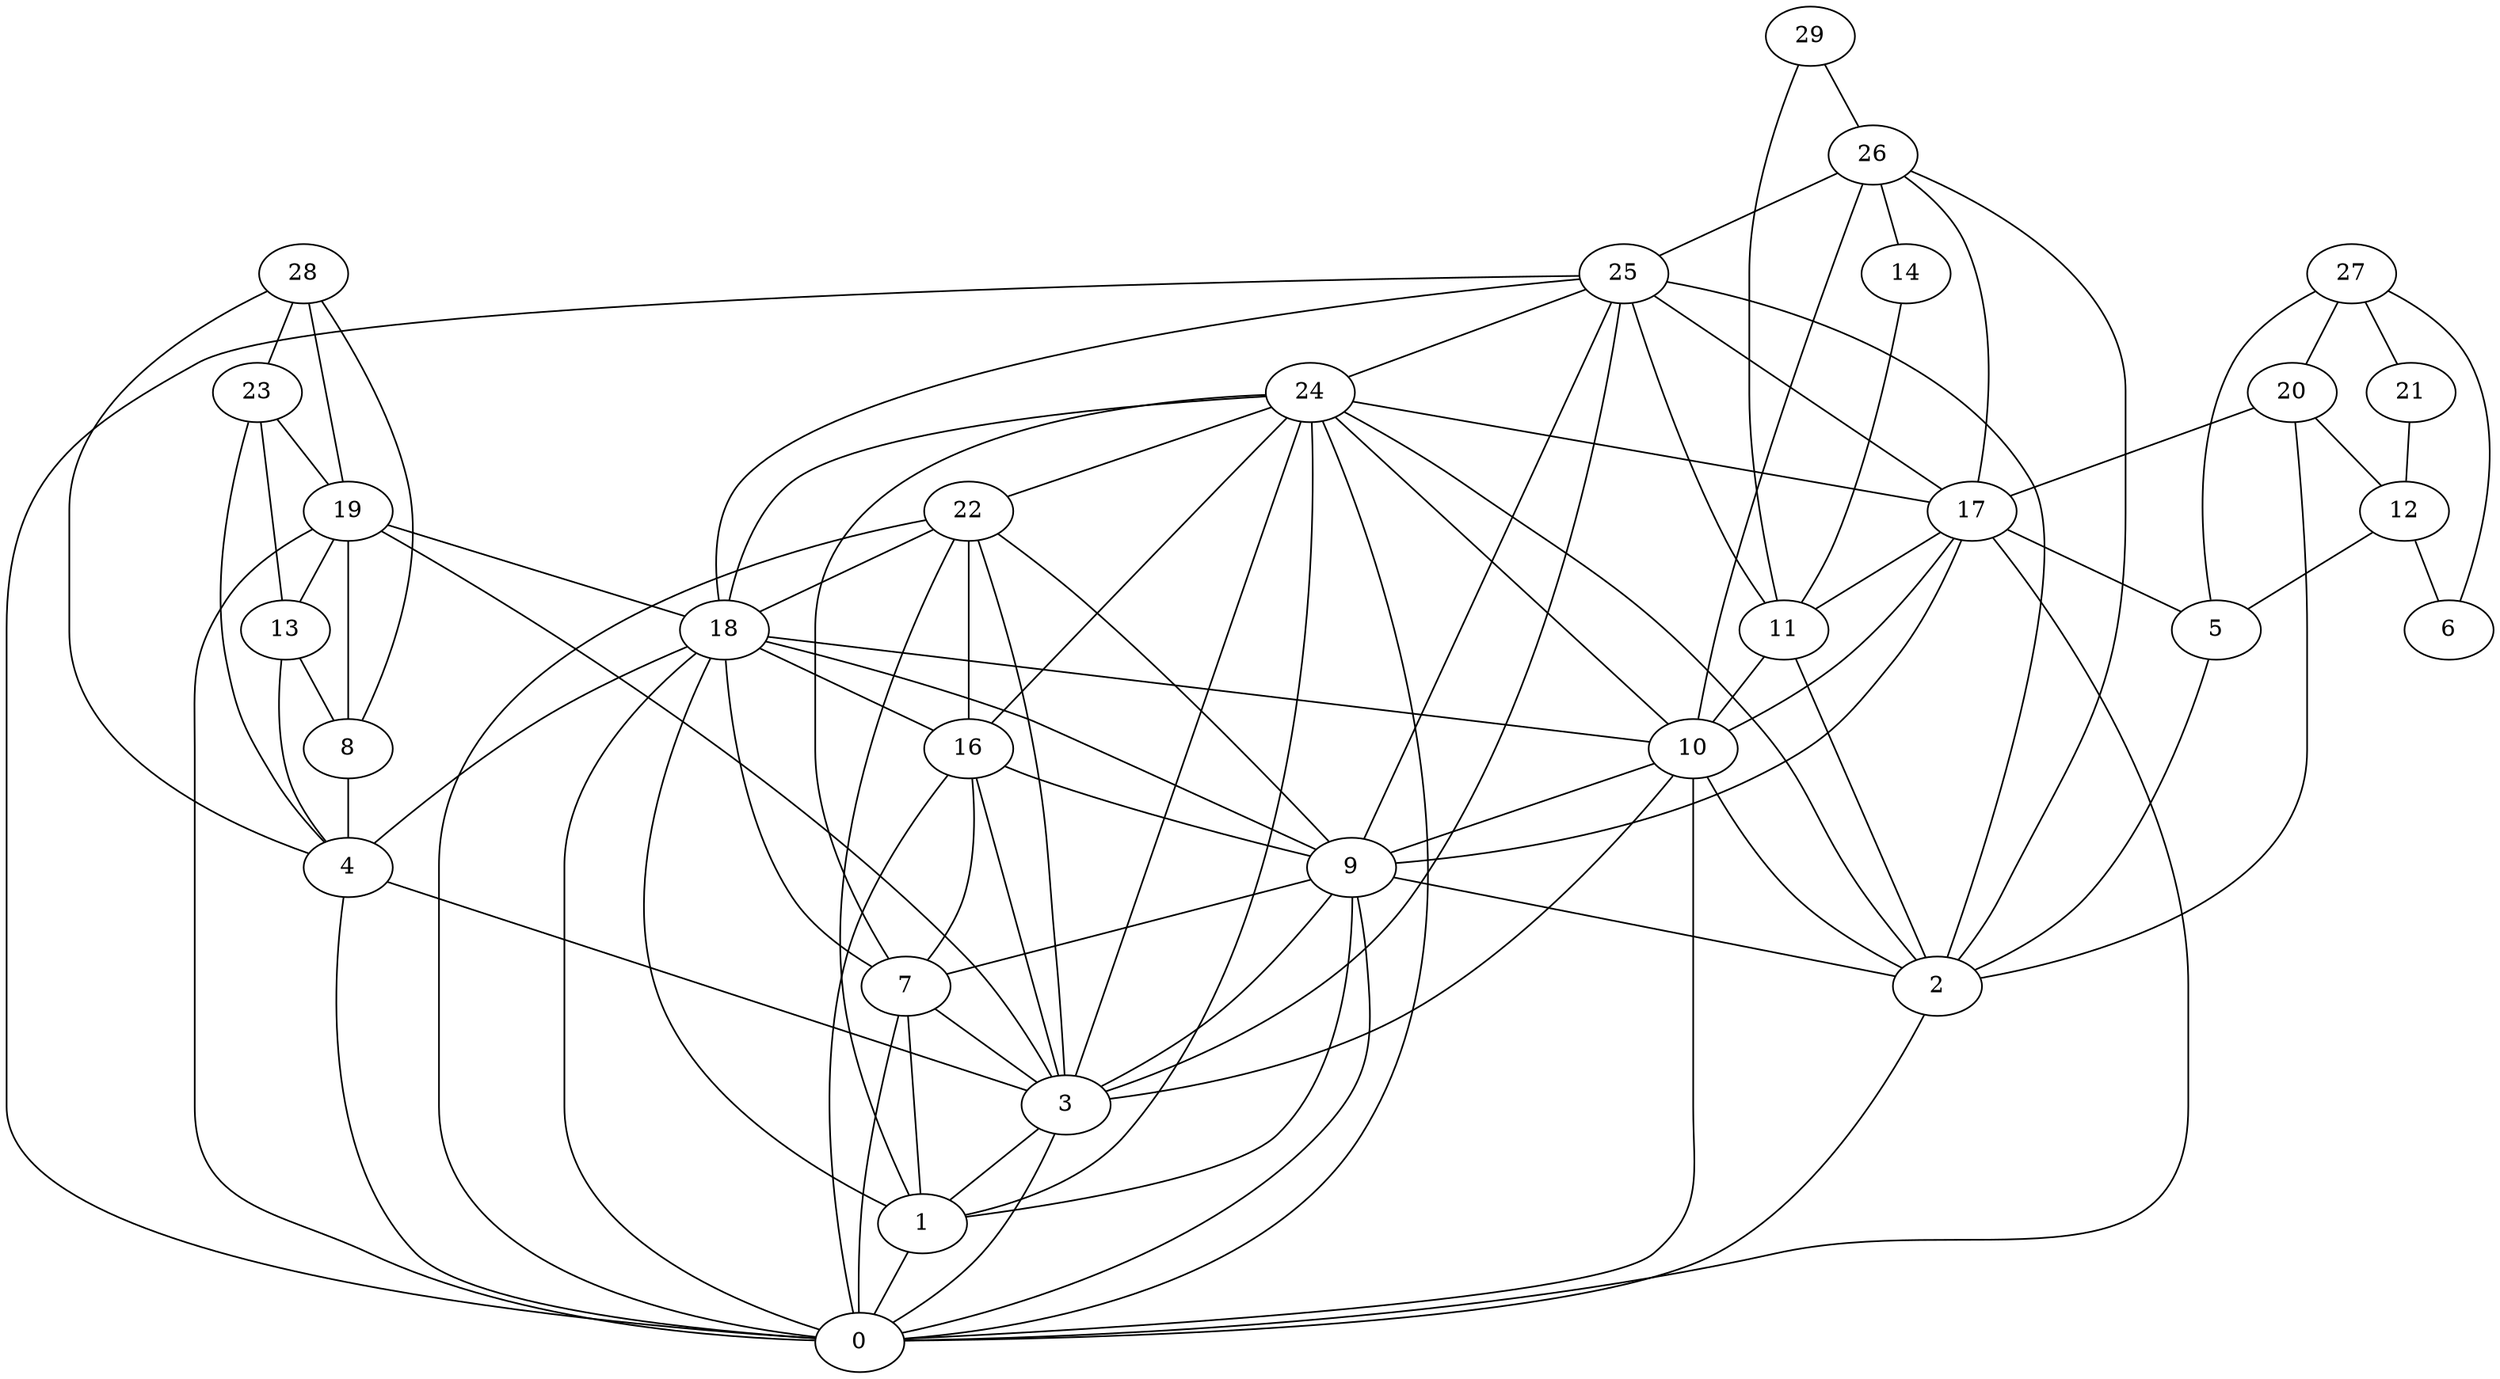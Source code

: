 digraph "sensornet-topology" {
label = "";
rankdir="BT";"0"->"1" [arrowhead = "both"] 
"0"->"2" [arrowhead = "both"] 
"0"->"3" [arrowhead = "both"] 
"0"->"4" [arrowhead = "both"] 
"0"->"7" [arrowhead = "both"] 
"0"->"9" [arrowhead = "both"] 
"0"->"10" [arrowhead = "both"] 
"0"->"16" [arrowhead = "both"] 
"0"->"17" [arrowhead = "both"] 
"0"->"18" [arrowhead = "both"] 
"0"->"19" [arrowhead = "both"] 
"0"->"22" [arrowhead = "both"] 
"0"->"24" [arrowhead = "both"] 
"0"->"25" [arrowhead = "both"] 
"1"->"3" [arrowhead = "both"] 
"1"->"7" [arrowhead = "both"] 
"1"->"9" [arrowhead = "both"] 
"1"->"18" [arrowhead = "both"] 
"1"->"22" [arrowhead = "both"] 
"1"->"24" [arrowhead = "both"] 
"2"->"5" [arrowhead = "both"] 
"2"->"9" [arrowhead = "both"] 
"2"->"10" [arrowhead = "both"] 
"2"->"11" [arrowhead = "both"] 
"2"->"20" [arrowhead = "both"] 
"2"->"24" [arrowhead = "both"] 
"2"->"25" [arrowhead = "both"] 
"2"->"26" [arrowhead = "both"] 
"3"->"4" [arrowhead = "both"] 
"3"->"7" [arrowhead = "both"] 
"3"->"9" [arrowhead = "both"] 
"3"->"10" [arrowhead = "both"] 
"3"->"16" [arrowhead = "both"] 
"3"->"19" [arrowhead = "both"] 
"3"->"22" [arrowhead = "both"] 
"3"->"24" [arrowhead = "both"] 
"3"->"25" [arrowhead = "both"] 
"4"->"8" [arrowhead = "both"] 
"4"->"13" [arrowhead = "both"] 
"4"->"18" [arrowhead = "both"] 
"4"->"23" [arrowhead = "both"] 
"4"->"28" [arrowhead = "both"] 
"5"->"12" [arrowhead = "both"] 
"5"->"17" [arrowhead = "both"] 
"5"->"27" [arrowhead = "both"] 
"6"->"12" [arrowhead = "both"] 
"6"->"27" [arrowhead = "both"] 
"7"->"9" [arrowhead = "both"] 
"7"->"16" [arrowhead = "both"] 
"7"->"18" [arrowhead = "both"] 
"7"->"24" [arrowhead = "both"] 
"8"->"13" [arrowhead = "both"] 
"8"->"19" [arrowhead = "both"] 
"8"->"28" [arrowhead = "both"] 
"9"->"10" [arrowhead = "both"] 
"9"->"16" [arrowhead = "both"] 
"9"->"17" [arrowhead = "both"] 
"9"->"18" [arrowhead = "both"] 
"9"->"22" [arrowhead = "both"] 
"9"->"25" [arrowhead = "both"] 
"10"->"11" [arrowhead = "both"] 
"10"->"17" [arrowhead = "both"] 
"10"->"18" [arrowhead = "both"] 
"10"->"24" [arrowhead = "both"] 
"10"->"26" [arrowhead = "both"] 
"11"->"14" [arrowhead = "both"] 
"11"->"17" [arrowhead = "both"] 
"11"->"25" [arrowhead = "both"] 
"11"->"29" [arrowhead = "both"] 
"12"->"20" [arrowhead = "both"] 
"12"->"21" [arrowhead = "both"] 
"13"->"19" [arrowhead = "both"] 
"13"->"23" [arrowhead = "both"] 
"14"->"26" [arrowhead = "both"] 
"16"->"18" [arrowhead = "both"] 
"16"->"22" [arrowhead = "both"] 
"16"->"24" [arrowhead = "both"] 
"17"->"20" [arrowhead = "both"] 
"17"->"24" [arrowhead = "both"] 
"17"->"25" [arrowhead = "both"] 
"17"->"26" [arrowhead = "both"] 
"18"->"19" [arrowhead = "both"] 
"18"->"22" [arrowhead = "both"] 
"18"->"24" [arrowhead = "both"] 
"18"->"25" [arrowhead = "both"] 
"19"->"23" [arrowhead = "both"] 
"19"->"28" [arrowhead = "both"] 
"20"->"27" [arrowhead = "both"] 
"21"->"27" [arrowhead = "both"] 
"22"->"24" [arrowhead = "both"] 
"23"->"28" [arrowhead = "both"] 
"24"->"25" [arrowhead = "both"] 
"25"->"26" [arrowhead = "both"] 
"26"->"29" [arrowhead = "both"] 
}